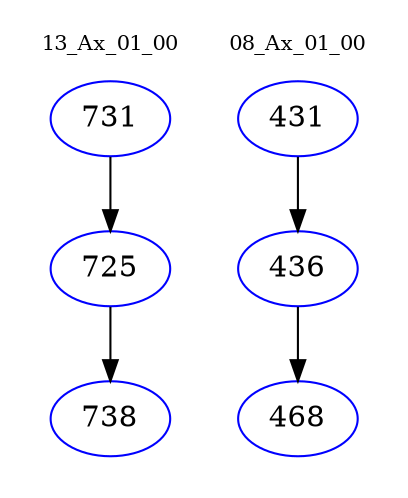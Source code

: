 digraph{
subgraph cluster_0 {
color = white
label = "13_Ax_01_00";
fontsize=10;
T0_731 [label="731", color="blue"]
T0_731 -> T0_725 [color="black"]
T0_725 [label="725", color="blue"]
T0_725 -> T0_738 [color="black"]
T0_738 [label="738", color="blue"]
}
subgraph cluster_1 {
color = white
label = "08_Ax_01_00";
fontsize=10;
T1_431 [label="431", color="blue"]
T1_431 -> T1_436 [color="black"]
T1_436 [label="436", color="blue"]
T1_436 -> T1_468 [color="black"]
T1_468 [label="468", color="blue"]
}
}
